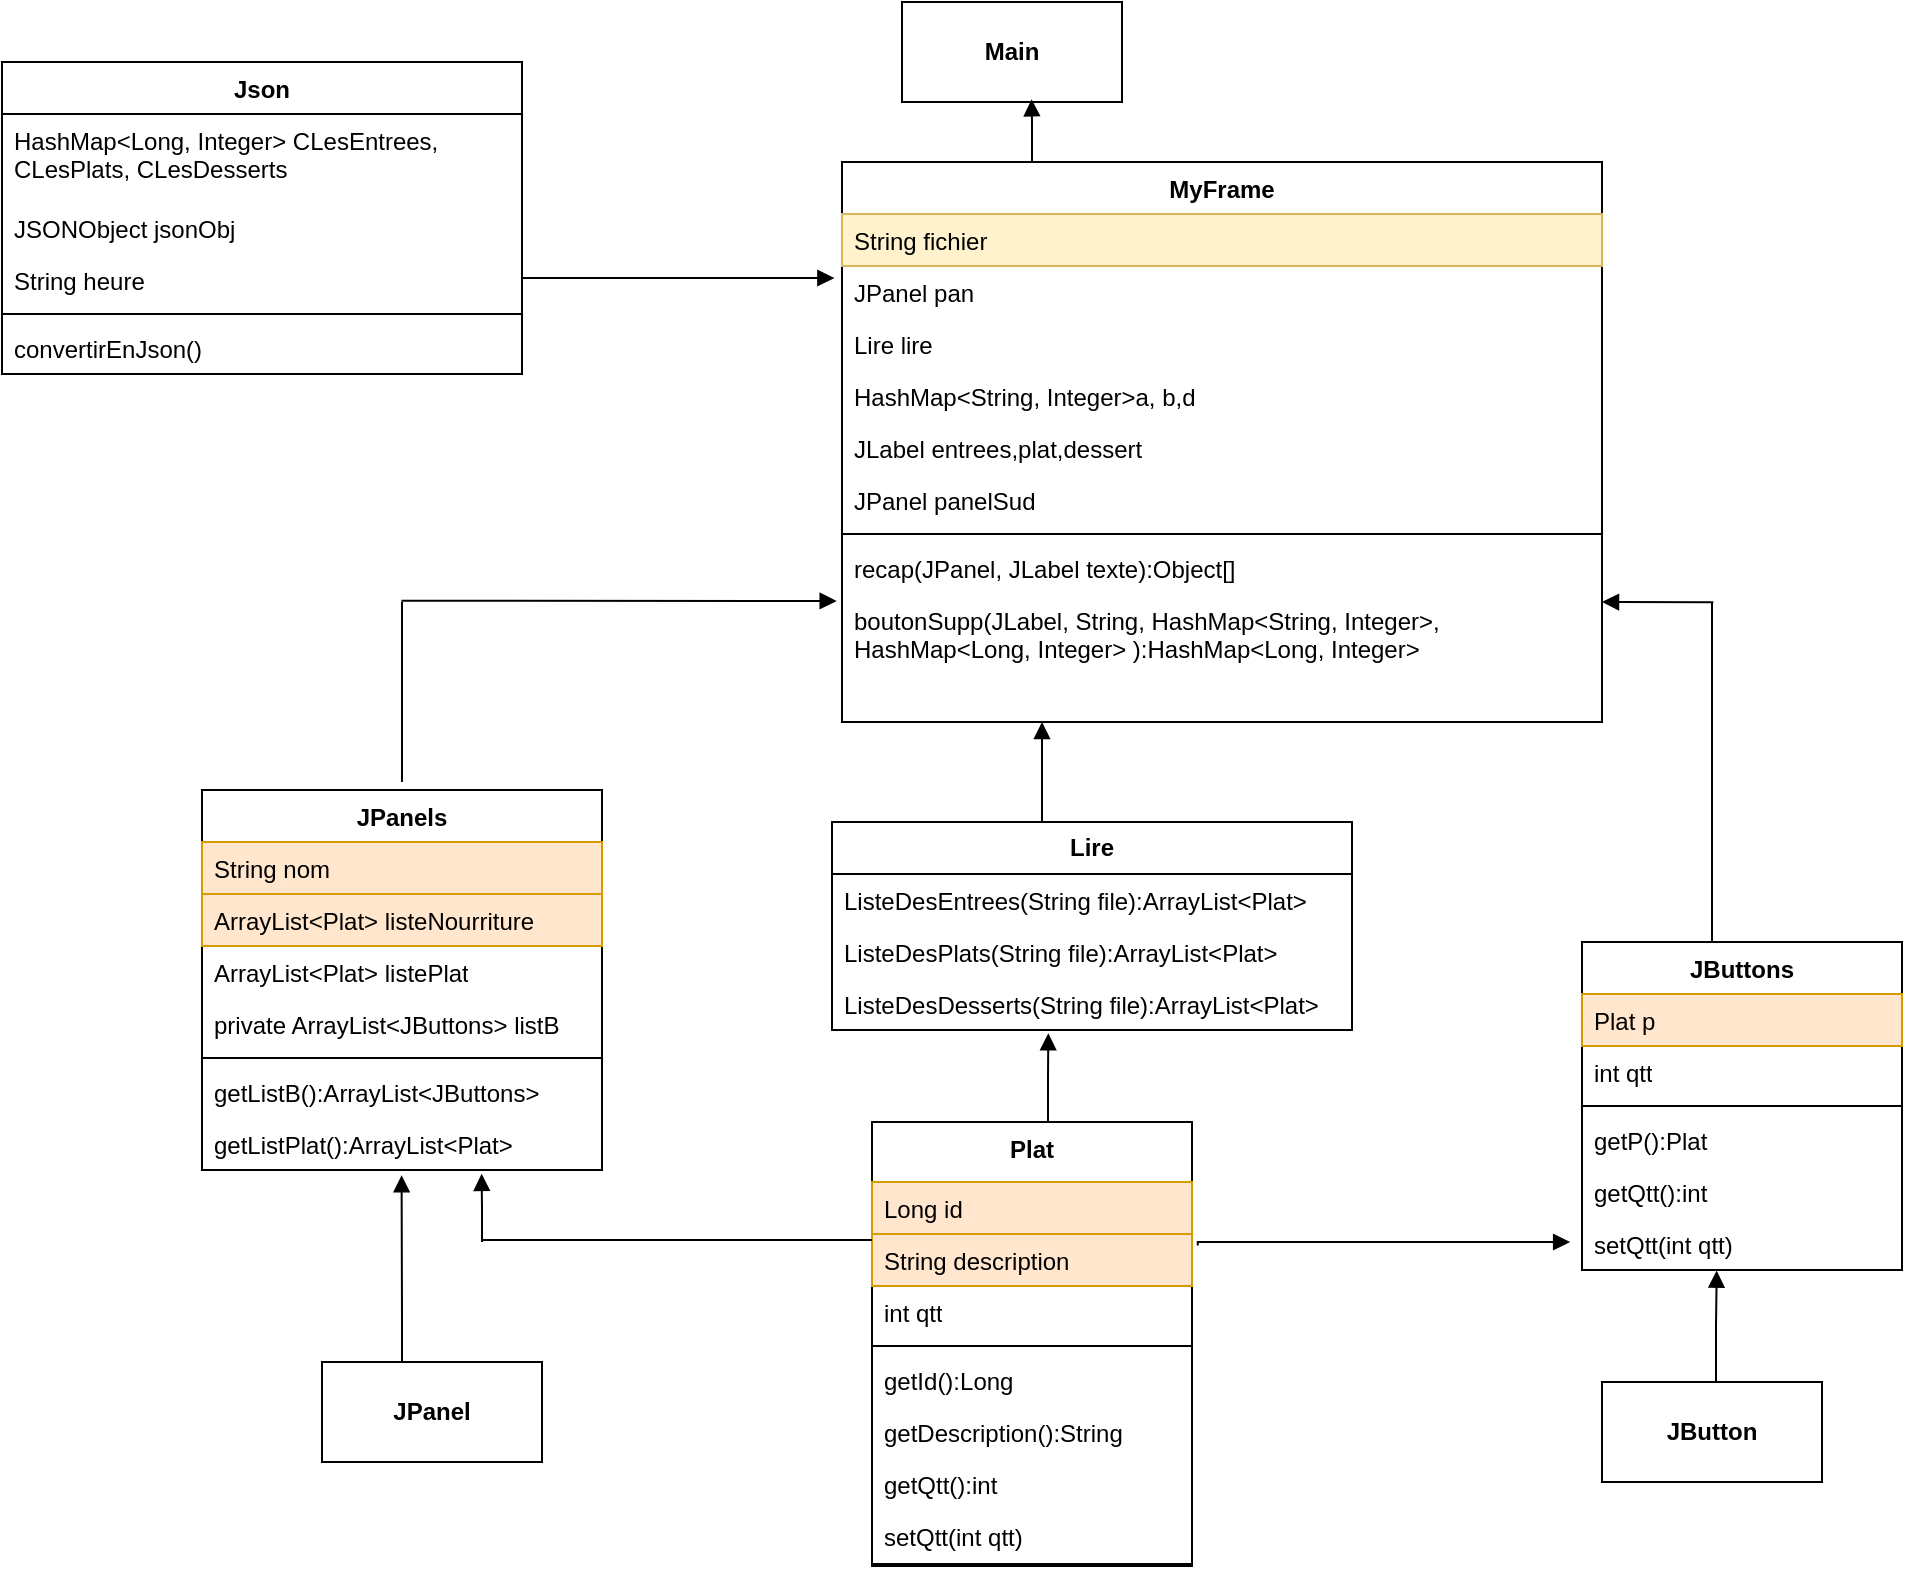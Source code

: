 <mxfile version="21.2.7" type="github">
  <diagram name="Page-1" id="Zk85KET950H2bMRsb4UU">
    <mxGraphModel dx="1354" dy="695" grid="1" gridSize="10" guides="1" tooltips="1" connect="1" arrows="1" fold="1" page="1" pageScale="1" pageWidth="1169" pageHeight="827" math="0" shadow="0">
      <root>
        <mxCell id="0" />
        <mxCell id="1" parent="0" />
        <mxCell id="RXSwcAcvqvFLOK4zX7XO-2" value="MyFrame" style="swimlane;fontStyle=1;align=center;verticalAlign=top;childLayout=stackLayout;horizontal=1;startSize=26;horizontalStack=0;resizeParent=1;resizeParentMax=0;resizeLast=0;collapsible=1;marginBottom=0;whiteSpace=wrap;html=1;" vertex="1" parent="1">
          <mxGeometry x="460" y="100" width="380" height="280" as="geometry">
            <mxRectangle x="340" y="210" width="100" height="30" as="alternateBounds" />
          </mxGeometry>
        </mxCell>
        <mxCell id="RXSwcAcvqvFLOK4zX7XO-3" value="String fichier" style="text;strokeColor=#d6b656;fillColor=#fff2cc;align=left;verticalAlign=top;spacingLeft=4;spacingRight=4;overflow=hidden;rotatable=0;points=[[0,0.5],[1,0.5]];portConstraint=eastwest;whiteSpace=wrap;html=1;" vertex="1" parent="RXSwcAcvqvFLOK4zX7XO-2">
          <mxGeometry y="26" width="380" height="26" as="geometry" />
        </mxCell>
        <mxCell id="RXSwcAcvqvFLOK4zX7XO-6" value="JPanel pan" style="text;strokeColor=none;fillColor=none;align=left;verticalAlign=top;spacingLeft=4;spacingRight=4;overflow=hidden;rotatable=0;points=[[0,0.5],[1,0.5]];portConstraint=eastwest;whiteSpace=wrap;html=1;" vertex="1" parent="RXSwcAcvqvFLOK4zX7XO-2">
          <mxGeometry y="52" width="380" height="26" as="geometry" />
        </mxCell>
        <mxCell id="RXSwcAcvqvFLOK4zX7XO-7" value="Lire lire" style="text;strokeColor=none;fillColor=none;align=left;verticalAlign=top;spacingLeft=4;spacingRight=4;overflow=hidden;rotatable=0;points=[[0,0.5],[1,0.5]];portConstraint=eastwest;whiteSpace=wrap;html=1;" vertex="1" parent="RXSwcAcvqvFLOK4zX7XO-2">
          <mxGeometry y="78" width="380" height="26" as="geometry" />
        </mxCell>
        <mxCell id="RXSwcAcvqvFLOK4zX7XO-8" value="HashMap&amp;lt;String, Integer&amp;gt;a, b,d&lt;br&gt;" style="text;strokeColor=none;fillColor=none;align=left;verticalAlign=top;spacingLeft=4;spacingRight=4;overflow=hidden;rotatable=0;points=[[0,0.5],[1,0.5]];portConstraint=eastwest;whiteSpace=wrap;html=1;" vertex="1" parent="RXSwcAcvqvFLOK4zX7XO-2">
          <mxGeometry y="104" width="380" height="26" as="geometry" />
        </mxCell>
        <mxCell id="RXSwcAcvqvFLOK4zX7XO-9" value="JLabel entrees,plat,dessert" style="text;strokeColor=none;fillColor=none;align=left;verticalAlign=top;spacingLeft=4;spacingRight=4;overflow=hidden;rotatable=0;points=[[0,0.5],[1,0.5]];portConstraint=eastwest;whiteSpace=wrap;html=1;" vertex="1" parent="RXSwcAcvqvFLOK4zX7XO-2">
          <mxGeometry y="130" width="380" height="26" as="geometry" />
        </mxCell>
        <mxCell id="RXSwcAcvqvFLOK4zX7XO-10" value="JPanel panelSud" style="text;strokeColor=none;fillColor=none;align=left;verticalAlign=top;spacingLeft=4;spacingRight=4;overflow=hidden;rotatable=0;points=[[0,0.5],[1,0.5]];portConstraint=eastwest;whiteSpace=wrap;html=1;" vertex="1" parent="RXSwcAcvqvFLOK4zX7XO-2">
          <mxGeometry y="156" width="380" height="26" as="geometry" />
        </mxCell>
        <mxCell id="RXSwcAcvqvFLOK4zX7XO-4" value="" style="line;strokeWidth=1;fillColor=none;align=left;verticalAlign=middle;spacingTop=-1;spacingLeft=3;spacingRight=3;rotatable=0;labelPosition=right;points=[];portConstraint=eastwest;strokeColor=inherit;" vertex="1" parent="RXSwcAcvqvFLOK4zX7XO-2">
          <mxGeometry y="182" width="380" height="8" as="geometry" />
        </mxCell>
        <mxCell id="RXSwcAcvqvFLOK4zX7XO-5" value="recap(JPanel, JLabel texte):Object[]&amp;nbsp;" style="text;strokeColor=none;fillColor=none;align=left;verticalAlign=top;spacingLeft=4;spacingRight=4;overflow=hidden;rotatable=0;points=[[0,0.5],[1,0.5]];portConstraint=eastwest;whiteSpace=wrap;html=1;" vertex="1" parent="RXSwcAcvqvFLOK4zX7XO-2">
          <mxGeometry y="190" width="380" height="26" as="geometry" />
        </mxCell>
        <mxCell id="RXSwcAcvqvFLOK4zX7XO-11" value="boutonSupp(JLabel, String, HashMap&amp;lt;String, Integer&amp;gt;, HashMap&amp;lt;Long, Integer&amp;gt; ):HashMap&amp;lt;Long, Integer&amp;gt;&amp;nbsp;" style="text;strokeColor=none;fillColor=none;align=left;verticalAlign=top;spacingLeft=4;spacingRight=4;overflow=hidden;rotatable=0;points=[[0,0.5],[1,0.5]];portConstraint=eastwest;whiteSpace=wrap;html=1;" vertex="1" parent="RXSwcAcvqvFLOK4zX7XO-2">
          <mxGeometry y="216" width="380" height="64" as="geometry" />
        </mxCell>
        <mxCell id="RXSwcAcvqvFLOK4zX7XO-12" style="edgeStyle=orthogonalEdgeStyle;rounded=0;orthogonalLoop=1;jettySize=auto;html=1;exitX=1;exitY=0.5;exitDx=0;exitDy=0;" edge="1" parent="RXSwcAcvqvFLOK4zX7XO-2" source="RXSwcAcvqvFLOK4zX7XO-11" target="RXSwcAcvqvFLOK4zX7XO-11">
          <mxGeometry relative="1" as="geometry" />
        </mxCell>
        <mxCell id="RXSwcAcvqvFLOK4zX7XO-13" value="Plat" style="swimlane;fontStyle=1;align=center;verticalAlign=top;childLayout=stackLayout;horizontal=1;startSize=30;horizontalStack=0;resizeParent=1;resizeParentMax=0;resizeLast=0;collapsible=1;marginBottom=0;whiteSpace=wrap;html=1;" vertex="1" parent="1">
          <mxGeometry x="475" y="580" width="160" height="222" as="geometry" />
        </mxCell>
        <mxCell id="RXSwcAcvqvFLOK4zX7XO-14" value="Long id" style="text;strokeColor=#d79b00;fillColor=#ffe6cc;align=left;verticalAlign=top;spacingLeft=4;spacingRight=4;overflow=hidden;rotatable=0;points=[[0,0.5],[1,0.5]];portConstraint=eastwest;whiteSpace=wrap;html=1;" vertex="1" parent="RXSwcAcvqvFLOK4zX7XO-13">
          <mxGeometry y="30" width="160" height="26" as="geometry" />
        </mxCell>
        <mxCell id="RXSwcAcvqvFLOK4zX7XO-20" value="String description" style="text;strokeColor=#d79b00;fillColor=#ffe6cc;align=left;verticalAlign=top;spacingLeft=4;spacingRight=4;overflow=hidden;rotatable=0;points=[[0,0.5],[1,0.5]];portConstraint=eastwest;whiteSpace=wrap;html=1;" vertex="1" parent="RXSwcAcvqvFLOK4zX7XO-13">
          <mxGeometry y="56" width="160" height="26" as="geometry" />
        </mxCell>
        <mxCell id="RXSwcAcvqvFLOK4zX7XO-22" value="int qtt" style="text;strokeColor=none;fillColor=none;align=left;verticalAlign=top;spacingLeft=4;spacingRight=4;overflow=hidden;rotatable=0;points=[[0,0.5],[1,0.5]];portConstraint=eastwest;whiteSpace=wrap;html=1;" vertex="1" parent="RXSwcAcvqvFLOK4zX7XO-13">
          <mxGeometry y="82" width="160" height="26" as="geometry" />
        </mxCell>
        <mxCell id="RXSwcAcvqvFLOK4zX7XO-15" value="" style="line;strokeWidth=1;fillColor=none;align=left;verticalAlign=middle;spacingTop=-1;spacingLeft=3;spacingRight=3;rotatable=0;labelPosition=right;points=[];portConstraint=eastwest;strokeColor=inherit;" vertex="1" parent="RXSwcAcvqvFLOK4zX7XO-13">
          <mxGeometry y="108" width="160" height="8" as="geometry" />
        </mxCell>
        <mxCell id="RXSwcAcvqvFLOK4zX7XO-16" value="getId():Long" style="text;strokeColor=none;fillColor=none;align=left;verticalAlign=top;spacingLeft=4;spacingRight=4;overflow=hidden;rotatable=0;points=[[0,0.5],[1,0.5]];portConstraint=eastwest;whiteSpace=wrap;html=1;" vertex="1" parent="RXSwcAcvqvFLOK4zX7XO-13">
          <mxGeometry y="116" width="160" height="26" as="geometry" />
        </mxCell>
        <mxCell id="RXSwcAcvqvFLOK4zX7XO-23" value="getDescription():String" style="text;strokeColor=none;fillColor=none;align=left;verticalAlign=top;spacingLeft=4;spacingRight=4;overflow=hidden;rotatable=0;points=[[0,0.5],[1,0.5]];portConstraint=eastwest;whiteSpace=wrap;html=1;" vertex="1" parent="RXSwcAcvqvFLOK4zX7XO-13">
          <mxGeometry y="142" width="160" height="26" as="geometry" />
        </mxCell>
        <mxCell id="RXSwcAcvqvFLOK4zX7XO-24" value="getQtt():int" style="text;strokeColor=none;fillColor=none;align=left;verticalAlign=top;spacingLeft=4;spacingRight=4;overflow=hidden;rotatable=0;points=[[0,0.5],[1,0.5]];portConstraint=eastwest;whiteSpace=wrap;html=1;" vertex="1" parent="RXSwcAcvqvFLOK4zX7XO-13">
          <mxGeometry y="168" width="160" height="26" as="geometry" />
        </mxCell>
        <mxCell id="RXSwcAcvqvFLOK4zX7XO-25" value="setQtt(int qtt)" style="text;strokeColor=none;fillColor=none;align=left;verticalAlign=top;spacingLeft=4;spacingRight=4;overflow=hidden;rotatable=0;points=[[0,0.5],[1,0.5]];portConstraint=eastwest;whiteSpace=wrap;html=1;" vertex="1" parent="RXSwcAcvqvFLOK4zX7XO-13">
          <mxGeometry y="194" width="160" height="26" as="geometry" />
        </mxCell>
        <mxCell id="RXSwcAcvqvFLOK4zX7XO-19" value="" style="line;strokeWidth=1;fillColor=none;align=left;verticalAlign=middle;spacingTop=-1;spacingLeft=3;spacingRight=3;rotatable=0;labelPosition=right;points=[];portConstraint=eastwest;strokeColor=inherit;" vertex="1" parent="RXSwcAcvqvFLOK4zX7XO-13">
          <mxGeometry y="220" width="160" height="2" as="geometry" />
        </mxCell>
        <mxCell id="RXSwcAcvqvFLOK4zX7XO-26" value="JPanels" style="swimlane;fontStyle=1;align=center;verticalAlign=top;childLayout=stackLayout;horizontal=1;startSize=26;horizontalStack=0;resizeParent=1;resizeParentMax=0;resizeLast=0;collapsible=1;marginBottom=0;whiteSpace=wrap;html=1;" vertex="1" parent="1">
          <mxGeometry x="140" y="414" width="200" height="190" as="geometry" />
        </mxCell>
        <mxCell id="RXSwcAcvqvFLOK4zX7XO-32" value="String nom" style="text;strokeColor=#d79b00;fillColor=#ffe6cc;align=left;verticalAlign=top;spacingLeft=4;spacingRight=4;overflow=hidden;rotatable=0;points=[[0,0.5],[1,0.5]];portConstraint=eastwest;whiteSpace=wrap;html=1;" vertex="1" parent="RXSwcAcvqvFLOK4zX7XO-26">
          <mxGeometry y="26" width="200" height="26" as="geometry" />
        </mxCell>
        <mxCell id="RXSwcAcvqvFLOK4zX7XO-27" value="ArrayList&amp;lt;Plat&amp;gt; listeNourriture" style="text;strokeColor=#d79b00;fillColor=#ffe6cc;align=left;verticalAlign=top;spacingLeft=4;spacingRight=4;overflow=hidden;rotatable=0;points=[[0,0.5],[1,0.5]];portConstraint=eastwest;whiteSpace=wrap;html=1;" vertex="1" parent="RXSwcAcvqvFLOK4zX7XO-26">
          <mxGeometry y="52" width="200" height="26" as="geometry" />
        </mxCell>
        <mxCell id="RXSwcAcvqvFLOK4zX7XO-30" value="ArrayList&amp;lt;Plat&amp;gt; listePlat" style="text;strokeColor=none;fillColor=none;align=left;verticalAlign=top;spacingLeft=4;spacingRight=4;overflow=hidden;rotatable=0;points=[[0,0.5],[1,0.5]];portConstraint=eastwest;whiteSpace=wrap;html=1;" vertex="1" parent="RXSwcAcvqvFLOK4zX7XO-26">
          <mxGeometry y="78" width="200" height="26" as="geometry" />
        </mxCell>
        <mxCell id="RXSwcAcvqvFLOK4zX7XO-31" value="private ArrayList&amp;lt;JButtons&amp;gt; listB" style="text;strokeColor=none;fillColor=none;align=left;verticalAlign=top;spacingLeft=4;spacingRight=4;overflow=hidden;rotatable=0;points=[[0,0.5],[1,0.5]];portConstraint=eastwest;whiteSpace=wrap;html=1;" vertex="1" parent="RXSwcAcvqvFLOK4zX7XO-26">
          <mxGeometry y="104" width="200" height="26" as="geometry" />
        </mxCell>
        <mxCell id="RXSwcAcvqvFLOK4zX7XO-28" value="" style="line;strokeWidth=1;fillColor=none;align=left;verticalAlign=middle;spacingTop=-1;spacingLeft=3;spacingRight=3;rotatable=0;labelPosition=right;points=[];portConstraint=eastwest;strokeColor=inherit;" vertex="1" parent="RXSwcAcvqvFLOK4zX7XO-26">
          <mxGeometry y="130" width="200" height="8" as="geometry" />
        </mxCell>
        <mxCell id="RXSwcAcvqvFLOK4zX7XO-29" value="getListB():ArrayList&amp;lt;JButtons&amp;gt;" style="text;strokeColor=none;fillColor=none;align=left;verticalAlign=top;spacingLeft=4;spacingRight=4;overflow=hidden;rotatable=0;points=[[0,0.5],[1,0.5]];portConstraint=eastwest;whiteSpace=wrap;html=1;" vertex="1" parent="RXSwcAcvqvFLOK4zX7XO-26">
          <mxGeometry y="138" width="200" height="26" as="geometry" />
        </mxCell>
        <mxCell id="RXSwcAcvqvFLOK4zX7XO-40" value="getListPlat():ArrayList&amp;lt;Plat&amp;gt;" style="text;strokeColor=none;fillColor=none;align=left;verticalAlign=top;spacingLeft=4;spacingRight=4;overflow=hidden;rotatable=0;points=[[0,0.5],[1,0.5]];portConstraint=eastwest;whiteSpace=wrap;html=1;" vertex="1" parent="RXSwcAcvqvFLOK4zX7XO-26">
          <mxGeometry y="164" width="200" height="26" as="geometry" />
        </mxCell>
        <mxCell id="RXSwcAcvqvFLOK4zX7XO-41" value="JButtons" style="swimlane;fontStyle=1;align=center;verticalAlign=top;childLayout=stackLayout;horizontal=1;startSize=26;horizontalStack=0;resizeParent=1;resizeParentMax=0;resizeLast=0;collapsible=1;marginBottom=0;whiteSpace=wrap;html=1;" vertex="1" parent="1">
          <mxGeometry x="830" y="490" width="160" height="164" as="geometry" />
        </mxCell>
        <mxCell id="RXSwcAcvqvFLOK4zX7XO-42" value="Plat p" style="text;strokeColor=#d79b00;fillColor=#ffe6cc;align=left;verticalAlign=top;spacingLeft=4;spacingRight=4;overflow=hidden;rotatable=0;points=[[0,0.5],[1,0.5]];portConstraint=eastwest;whiteSpace=wrap;html=1;" vertex="1" parent="RXSwcAcvqvFLOK4zX7XO-41">
          <mxGeometry y="26" width="160" height="26" as="geometry" />
        </mxCell>
        <mxCell id="RXSwcAcvqvFLOK4zX7XO-46" value="int qtt" style="text;strokeColor=none;fillColor=none;align=left;verticalAlign=top;spacingLeft=4;spacingRight=4;overflow=hidden;rotatable=0;points=[[0,0.5],[1,0.5]];portConstraint=eastwest;whiteSpace=wrap;html=1;" vertex="1" parent="RXSwcAcvqvFLOK4zX7XO-41">
          <mxGeometry y="52" width="160" height="26" as="geometry" />
        </mxCell>
        <mxCell id="RXSwcAcvqvFLOK4zX7XO-43" value="" style="line;strokeWidth=1;fillColor=none;align=left;verticalAlign=middle;spacingTop=-1;spacingLeft=3;spacingRight=3;rotatable=0;labelPosition=right;points=[];portConstraint=eastwest;strokeColor=inherit;" vertex="1" parent="RXSwcAcvqvFLOK4zX7XO-41">
          <mxGeometry y="78" width="160" height="8" as="geometry" />
        </mxCell>
        <mxCell id="RXSwcAcvqvFLOK4zX7XO-44" value="getP():Plat" style="text;strokeColor=none;fillColor=none;align=left;verticalAlign=top;spacingLeft=4;spacingRight=4;overflow=hidden;rotatable=0;points=[[0,0.5],[1,0.5]];portConstraint=eastwest;whiteSpace=wrap;html=1;" vertex="1" parent="RXSwcAcvqvFLOK4zX7XO-41">
          <mxGeometry y="86" width="160" height="26" as="geometry" />
        </mxCell>
        <mxCell id="RXSwcAcvqvFLOK4zX7XO-47" value="getQtt():int" style="text;strokeColor=none;fillColor=none;align=left;verticalAlign=top;spacingLeft=4;spacingRight=4;overflow=hidden;rotatable=0;points=[[0,0.5],[1,0.5]];portConstraint=eastwest;whiteSpace=wrap;html=1;" vertex="1" parent="RXSwcAcvqvFLOK4zX7XO-41">
          <mxGeometry y="112" width="160" height="26" as="geometry" />
        </mxCell>
        <mxCell id="RXSwcAcvqvFLOK4zX7XO-48" value="setQtt(int qtt)" style="text;strokeColor=none;fillColor=none;align=left;verticalAlign=top;spacingLeft=4;spacingRight=4;overflow=hidden;rotatable=0;points=[[0,0.5],[1,0.5]];portConstraint=eastwest;whiteSpace=wrap;html=1;" vertex="1" parent="RXSwcAcvqvFLOK4zX7XO-41">
          <mxGeometry y="138" width="160" height="26" as="geometry" />
        </mxCell>
        <mxCell id="RXSwcAcvqvFLOK4zX7XO-50" value="&lt;b&gt;JButton&lt;/b&gt;" style="html=1;whiteSpace=wrap;" vertex="1" parent="1">
          <mxGeometry x="840" y="710" width="110" height="50" as="geometry" />
        </mxCell>
        <mxCell id="RXSwcAcvqvFLOK4zX7XO-51" value="&lt;b&gt;JPanel&lt;/b&gt;" style="html=1;whiteSpace=wrap;" vertex="1" parent="1">
          <mxGeometry x="200" y="700" width="110" height="50" as="geometry" />
        </mxCell>
        <mxCell id="RXSwcAcvqvFLOK4zX7XO-56" value="&lt;b&gt;Lire&lt;/b&gt;" style="swimlane;fontStyle=0;childLayout=stackLayout;horizontal=1;startSize=26;fillColor=none;horizontalStack=0;resizeParent=1;resizeParentMax=0;resizeLast=0;collapsible=1;marginBottom=0;whiteSpace=wrap;html=1;" vertex="1" parent="1">
          <mxGeometry x="455" y="430" width="260" height="104" as="geometry" />
        </mxCell>
        <mxCell id="RXSwcAcvqvFLOK4zX7XO-57" value="ListeDesEntrees(String file):ArrayList&amp;lt;Plat&amp;gt;" style="text;strokeColor=none;fillColor=none;align=left;verticalAlign=top;spacingLeft=4;spacingRight=4;overflow=hidden;rotatable=0;points=[[0,0.5],[1,0.5]];portConstraint=eastwest;whiteSpace=wrap;html=1;" vertex="1" parent="RXSwcAcvqvFLOK4zX7XO-56">
          <mxGeometry y="26" width="260" height="26" as="geometry" />
        </mxCell>
        <mxCell id="RXSwcAcvqvFLOK4zX7XO-58" value="ListeDesPlats(String file):ArrayList&amp;lt;Plat&amp;gt;" style="text;strokeColor=none;fillColor=none;align=left;verticalAlign=top;spacingLeft=4;spacingRight=4;overflow=hidden;rotatable=0;points=[[0,0.5],[1,0.5]];portConstraint=eastwest;whiteSpace=wrap;html=1;" vertex="1" parent="RXSwcAcvqvFLOK4zX7XO-56">
          <mxGeometry y="52" width="260" height="26" as="geometry" />
        </mxCell>
        <mxCell id="RXSwcAcvqvFLOK4zX7XO-59" value="ListeDesDesserts(String file):ArrayList&amp;lt;Plat&amp;gt;" style="text;strokeColor=none;fillColor=none;align=left;verticalAlign=top;spacingLeft=4;spacingRight=4;overflow=hidden;rotatable=0;points=[[0,0.5],[1,0.5]];portConstraint=eastwest;whiteSpace=wrap;html=1;" vertex="1" parent="RXSwcAcvqvFLOK4zX7XO-56">
          <mxGeometry y="78" width="260" height="26" as="geometry" />
        </mxCell>
        <mxCell id="RXSwcAcvqvFLOK4zX7XO-60" value="&lt;b&gt;Main&lt;/b&gt;" style="html=1;whiteSpace=wrap;" vertex="1" parent="1">
          <mxGeometry x="490" y="20" width="110" height="50" as="geometry" />
        </mxCell>
        <mxCell id="RXSwcAcvqvFLOK4zX7XO-61" value="Json" style="swimlane;fontStyle=1;align=center;verticalAlign=top;childLayout=stackLayout;horizontal=1;startSize=26;horizontalStack=0;resizeParent=1;resizeParentMax=0;resizeLast=0;collapsible=1;marginBottom=0;whiteSpace=wrap;html=1;" vertex="1" parent="1">
          <mxGeometry x="40" y="50" width="260" height="156" as="geometry" />
        </mxCell>
        <mxCell id="RXSwcAcvqvFLOK4zX7XO-62" value="HashMap&amp;lt;Long, Integer&amp;gt; CLesEntrees, CLesPlats, CLesDesserts" style="text;strokeColor=none;fillColor=none;align=left;verticalAlign=top;spacingLeft=4;spacingRight=4;overflow=hidden;rotatable=0;points=[[0,0.5],[1,0.5]];portConstraint=eastwest;whiteSpace=wrap;html=1;" vertex="1" parent="RXSwcAcvqvFLOK4zX7XO-61">
          <mxGeometry y="26" width="260" height="44" as="geometry" />
        </mxCell>
        <mxCell id="RXSwcAcvqvFLOK4zX7XO-64" value="JSONObject jsonObj" style="text;strokeColor=none;fillColor=none;align=left;verticalAlign=top;spacingLeft=4;spacingRight=4;overflow=hidden;rotatable=0;points=[[0,0.5],[1,0.5]];portConstraint=eastwest;whiteSpace=wrap;html=1;" vertex="1" parent="RXSwcAcvqvFLOK4zX7XO-61">
          <mxGeometry y="70" width="260" height="26" as="geometry" />
        </mxCell>
        <mxCell id="RXSwcAcvqvFLOK4zX7XO-66" value="String heure" style="text;strokeColor=none;fillColor=none;align=left;verticalAlign=top;spacingLeft=4;spacingRight=4;overflow=hidden;rotatable=0;points=[[0,0.5],[1,0.5]];portConstraint=eastwest;whiteSpace=wrap;html=1;" vertex="1" parent="RXSwcAcvqvFLOK4zX7XO-61">
          <mxGeometry y="96" width="260" height="26" as="geometry" />
        </mxCell>
        <mxCell id="RXSwcAcvqvFLOK4zX7XO-63" value="" style="line;strokeWidth=1;fillColor=none;align=left;verticalAlign=middle;spacingTop=-1;spacingLeft=3;spacingRight=3;rotatable=0;labelPosition=right;points=[];portConstraint=eastwest;strokeColor=inherit;" vertex="1" parent="RXSwcAcvqvFLOK4zX7XO-61">
          <mxGeometry y="122" width="260" height="8" as="geometry" />
        </mxCell>
        <mxCell id="RXSwcAcvqvFLOK4zX7XO-65" value="convertirEnJson()" style="text;strokeColor=none;fillColor=none;align=left;verticalAlign=top;spacingLeft=4;spacingRight=4;overflow=hidden;rotatable=0;points=[[0,0.5],[1,0.5]];portConstraint=eastwest;whiteSpace=wrap;html=1;" vertex="1" parent="RXSwcAcvqvFLOK4zX7XO-61">
          <mxGeometry y="130" width="260" height="26" as="geometry" />
        </mxCell>
        <mxCell id="RXSwcAcvqvFLOK4zX7XO-69" value="" style="html=1;verticalAlign=bottom;endArrow=block;edgeStyle=elbowEdgeStyle;elbow=vertical;curved=0;rounded=0;entryX=0.499;entryY=1.1;entryDx=0;entryDy=0;entryPerimeter=0;" edge="1" parent="1" target="RXSwcAcvqvFLOK4zX7XO-40">
          <mxGeometry width="80" relative="1" as="geometry">
            <mxPoint x="240" y="700" as="sourcePoint" />
            <mxPoint x="240" y="610" as="targetPoint" />
            <Array as="points">
              <mxPoint x="240" y="680" />
              <mxPoint x="250" y="650" />
            </Array>
          </mxGeometry>
        </mxCell>
        <mxCell id="RXSwcAcvqvFLOK4zX7XO-70" value="" style="html=1;verticalAlign=bottom;endArrow=block;edgeStyle=elbowEdgeStyle;elbow=vertical;curved=0;rounded=0;entryX=0.421;entryY=1.012;entryDx=0;entryDy=0;entryPerimeter=0;" edge="1" parent="1" target="RXSwcAcvqvFLOK4zX7XO-48">
          <mxGeometry width="80" relative="1" as="geometry">
            <mxPoint x="897" y="710" as="sourcePoint" />
            <mxPoint x="897" y="660" as="targetPoint" />
          </mxGeometry>
        </mxCell>
        <mxCell id="RXSwcAcvqvFLOK4zX7XO-72" value="" style="html=1;verticalAlign=bottom;endArrow=block;edgeStyle=elbowEdgeStyle;elbow=vertical;curved=0;rounded=0;entryX=0.416;entryY=1.062;entryDx=0;entryDy=0;entryPerimeter=0;" edge="1" parent="1" target="RXSwcAcvqvFLOK4zX7XO-59">
          <mxGeometry width="80" relative="1" as="geometry">
            <mxPoint x="563" y="580" as="sourcePoint" />
            <mxPoint x="570" y="580" as="targetPoint" />
          </mxGeometry>
        </mxCell>
        <mxCell id="RXSwcAcvqvFLOK4zX7XO-73" value="" style="html=1;verticalAlign=bottom;endArrow=block;edgeStyle=elbowEdgeStyle;elbow=vertical;curved=0;rounded=0;" edge="1" parent="1">
          <mxGeometry width="80" relative="1" as="geometry">
            <mxPoint x="560" y="430" as="sourcePoint" />
            <mxPoint x="560" y="380" as="targetPoint" />
            <Array as="points">
              <mxPoint x="510" y="405" />
            </Array>
          </mxGeometry>
        </mxCell>
        <mxCell id="RXSwcAcvqvFLOK4zX7XO-75" value="" style="html=1;verticalAlign=bottom;endArrow=block;edgeStyle=elbowEdgeStyle;elbow=vertical;curved=0;rounded=0;exitX=0.25;exitY=0;exitDx=0;exitDy=0;entryX=0.589;entryY=0.973;entryDx=0;entryDy=0;entryPerimeter=0;" edge="1" parent="1" source="RXSwcAcvqvFLOK4zX7XO-2" target="RXSwcAcvqvFLOK4zX7XO-60">
          <mxGeometry width="80" relative="1" as="geometry">
            <mxPoint x="570" y="110" as="sourcePoint" />
            <mxPoint x="650" y="110" as="targetPoint" />
            <Array as="points">
              <mxPoint x="550" y="80" />
            </Array>
          </mxGeometry>
        </mxCell>
        <mxCell id="RXSwcAcvqvFLOK4zX7XO-78" value="" style="line;strokeWidth=1;fillColor=none;align=left;verticalAlign=middle;spacingTop=-1;spacingLeft=3;spacingRight=3;rotatable=0;labelPosition=right;points=[];portConstraint=eastwest;strokeColor=inherit;direction=south;" vertex="1" parent="1">
          <mxGeometry x="858" y="320" width="74" height="170" as="geometry" />
        </mxCell>
        <mxCell id="RXSwcAcvqvFLOK4zX7XO-82" value="" style="html=1;verticalAlign=bottom;endArrow=block;edgeStyle=elbowEdgeStyle;elbow=vertical;curved=0;rounded=0;exitX=0.001;exitY=0.491;exitDx=0;exitDy=0;exitPerimeter=0;" edge="1" parent="1" source="RXSwcAcvqvFLOK4zX7XO-78">
          <mxGeometry width="80" relative="1" as="geometry">
            <mxPoint x="1030" y="320" as="sourcePoint" />
            <mxPoint x="840" y="320" as="targetPoint" />
          </mxGeometry>
        </mxCell>
        <mxCell id="RXSwcAcvqvFLOK4zX7XO-85" value="" style="line;strokeWidth=1;fillColor=none;align=left;verticalAlign=middle;spacingTop=-1;spacingLeft=3;spacingRight=3;rotatable=0;labelPosition=right;points=[];portConstraint=eastwest;strokeColor=inherit;direction=south;" vertex="1" parent="1">
          <mxGeometry x="236" y="320" width="8" height="90" as="geometry" />
        </mxCell>
        <mxCell id="RXSwcAcvqvFLOK4zX7XO-87" value="" style="html=1;verticalAlign=bottom;endArrow=block;edgeStyle=elbowEdgeStyle;elbow=vertical;curved=0;rounded=0;exitX=-0.007;exitY=0.534;exitDx=0;exitDy=0;exitPerimeter=0;entryX=-0.007;entryY=0.062;entryDx=0;entryDy=0;entryPerimeter=0;" edge="1" parent="1" source="RXSwcAcvqvFLOK4zX7XO-85" target="RXSwcAcvqvFLOK4zX7XO-11">
          <mxGeometry width="80" relative="1" as="geometry">
            <mxPoint x="370" y="370" as="sourcePoint" />
            <mxPoint x="410" y="350" as="targetPoint" />
            <Array as="points" />
          </mxGeometry>
        </mxCell>
        <mxCell id="RXSwcAcvqvFLOK4zX7XO-89" value="" style="html=1;verticalAlign=bottom;endArrow=block;edgeStyle=elbowEdgeStyle;elbow=vertical;curved=0;rounded=0;exitX=1;exitY=0.5;exitDx=0;exitDy=0;entryX=-0.01;entryY=0.207;entryDx=0;entryDy=0;entryPerimeter=0;" edge="1" parent="1" source="RXSwcAcvqvFLOK4zX7XO-66" target="RXSwcAcvqvFLOK4zX7XO-6">
          <mxGeometry width="80" relative="1" as="geometry">
            <mxPoint x="300" y="90" as="sourcePoint" />
            <mxPoint x="440" y="160" as="targetPoint" />
          </mxGeometry>
        </mxCell>
        <mxCell id="RXSwcAcvqvFLOK4zX7XO-90" value="" style="line;strokeWidth=1;fillColor=none;align=left;verticalAlign=middle;spacingTop=-1;spacingLeft=3;spacingRight=3;rotatable=0;labelPosition=right;points=[];portConstraint=eastwest;strokeColor=inherit;" vertex="1" parent="1">
          <mxGeometry x="280" y="635" width="195" height="8" as="geometry" />
        </mxCell>
        <mxCell id="RXSwcAcvqvFLOK4zX7XO-91" value="" style="html=1;verticalAlign=bottom;endArrow=block;edgeStyle=elbowEdgeStyle;elbow=vertical;curved=0;rounded=0;entryX=0.699;entryY=1.074;entryDx=0;entryDy=0;entryPerimeter=0;" edge="1" parent="1" target="RXSwcAcvqvFLOK4zX7XO-40">
          <mxGeometry width="80" relative="1" as="geometry">
            <mxPoint x="280" y="640" as="sourcePoint" />
            <mxPoint x="420" y="680" as="targetPoint" />
          </mxGeometry>
        </mxCell>
        <mxCell id="RXSwcAcvqvFLOK4zX7XO-92" value="" style="html=1;verticalAlign=bottom;endArrow=block;edgeStyle=elbowEdgeStyle;elbow=vertical;curved=0;rounded=0;exitX=1.018;exitY=1.223;exitDx=0;exitDy=0;exitPerimeter=0;entryX=-0.037;entryY=0.477;entryDx=0;entryDy=0;entryPerimeter=0;" edge="1" parent="1" source="RXSwcAcvqvFLOK4zX7XO-14" target="RXSwcAcvqvFLOK4zX7XO-48">
          <mxGeometry width="80" relative="1" as="geometry">
            <mxPoint x="600" y="680" as="sourcePoint" />
            <mxPoint x="740" y="640" as="targetPoint" />
            <Array as="points">
              <mxPoint x="720" y="640" />
            </Array>
          </mxGeometry>
        </mxCell>
      </root>
    </mxGraphModel>
  </diagram>
</mxfile>
